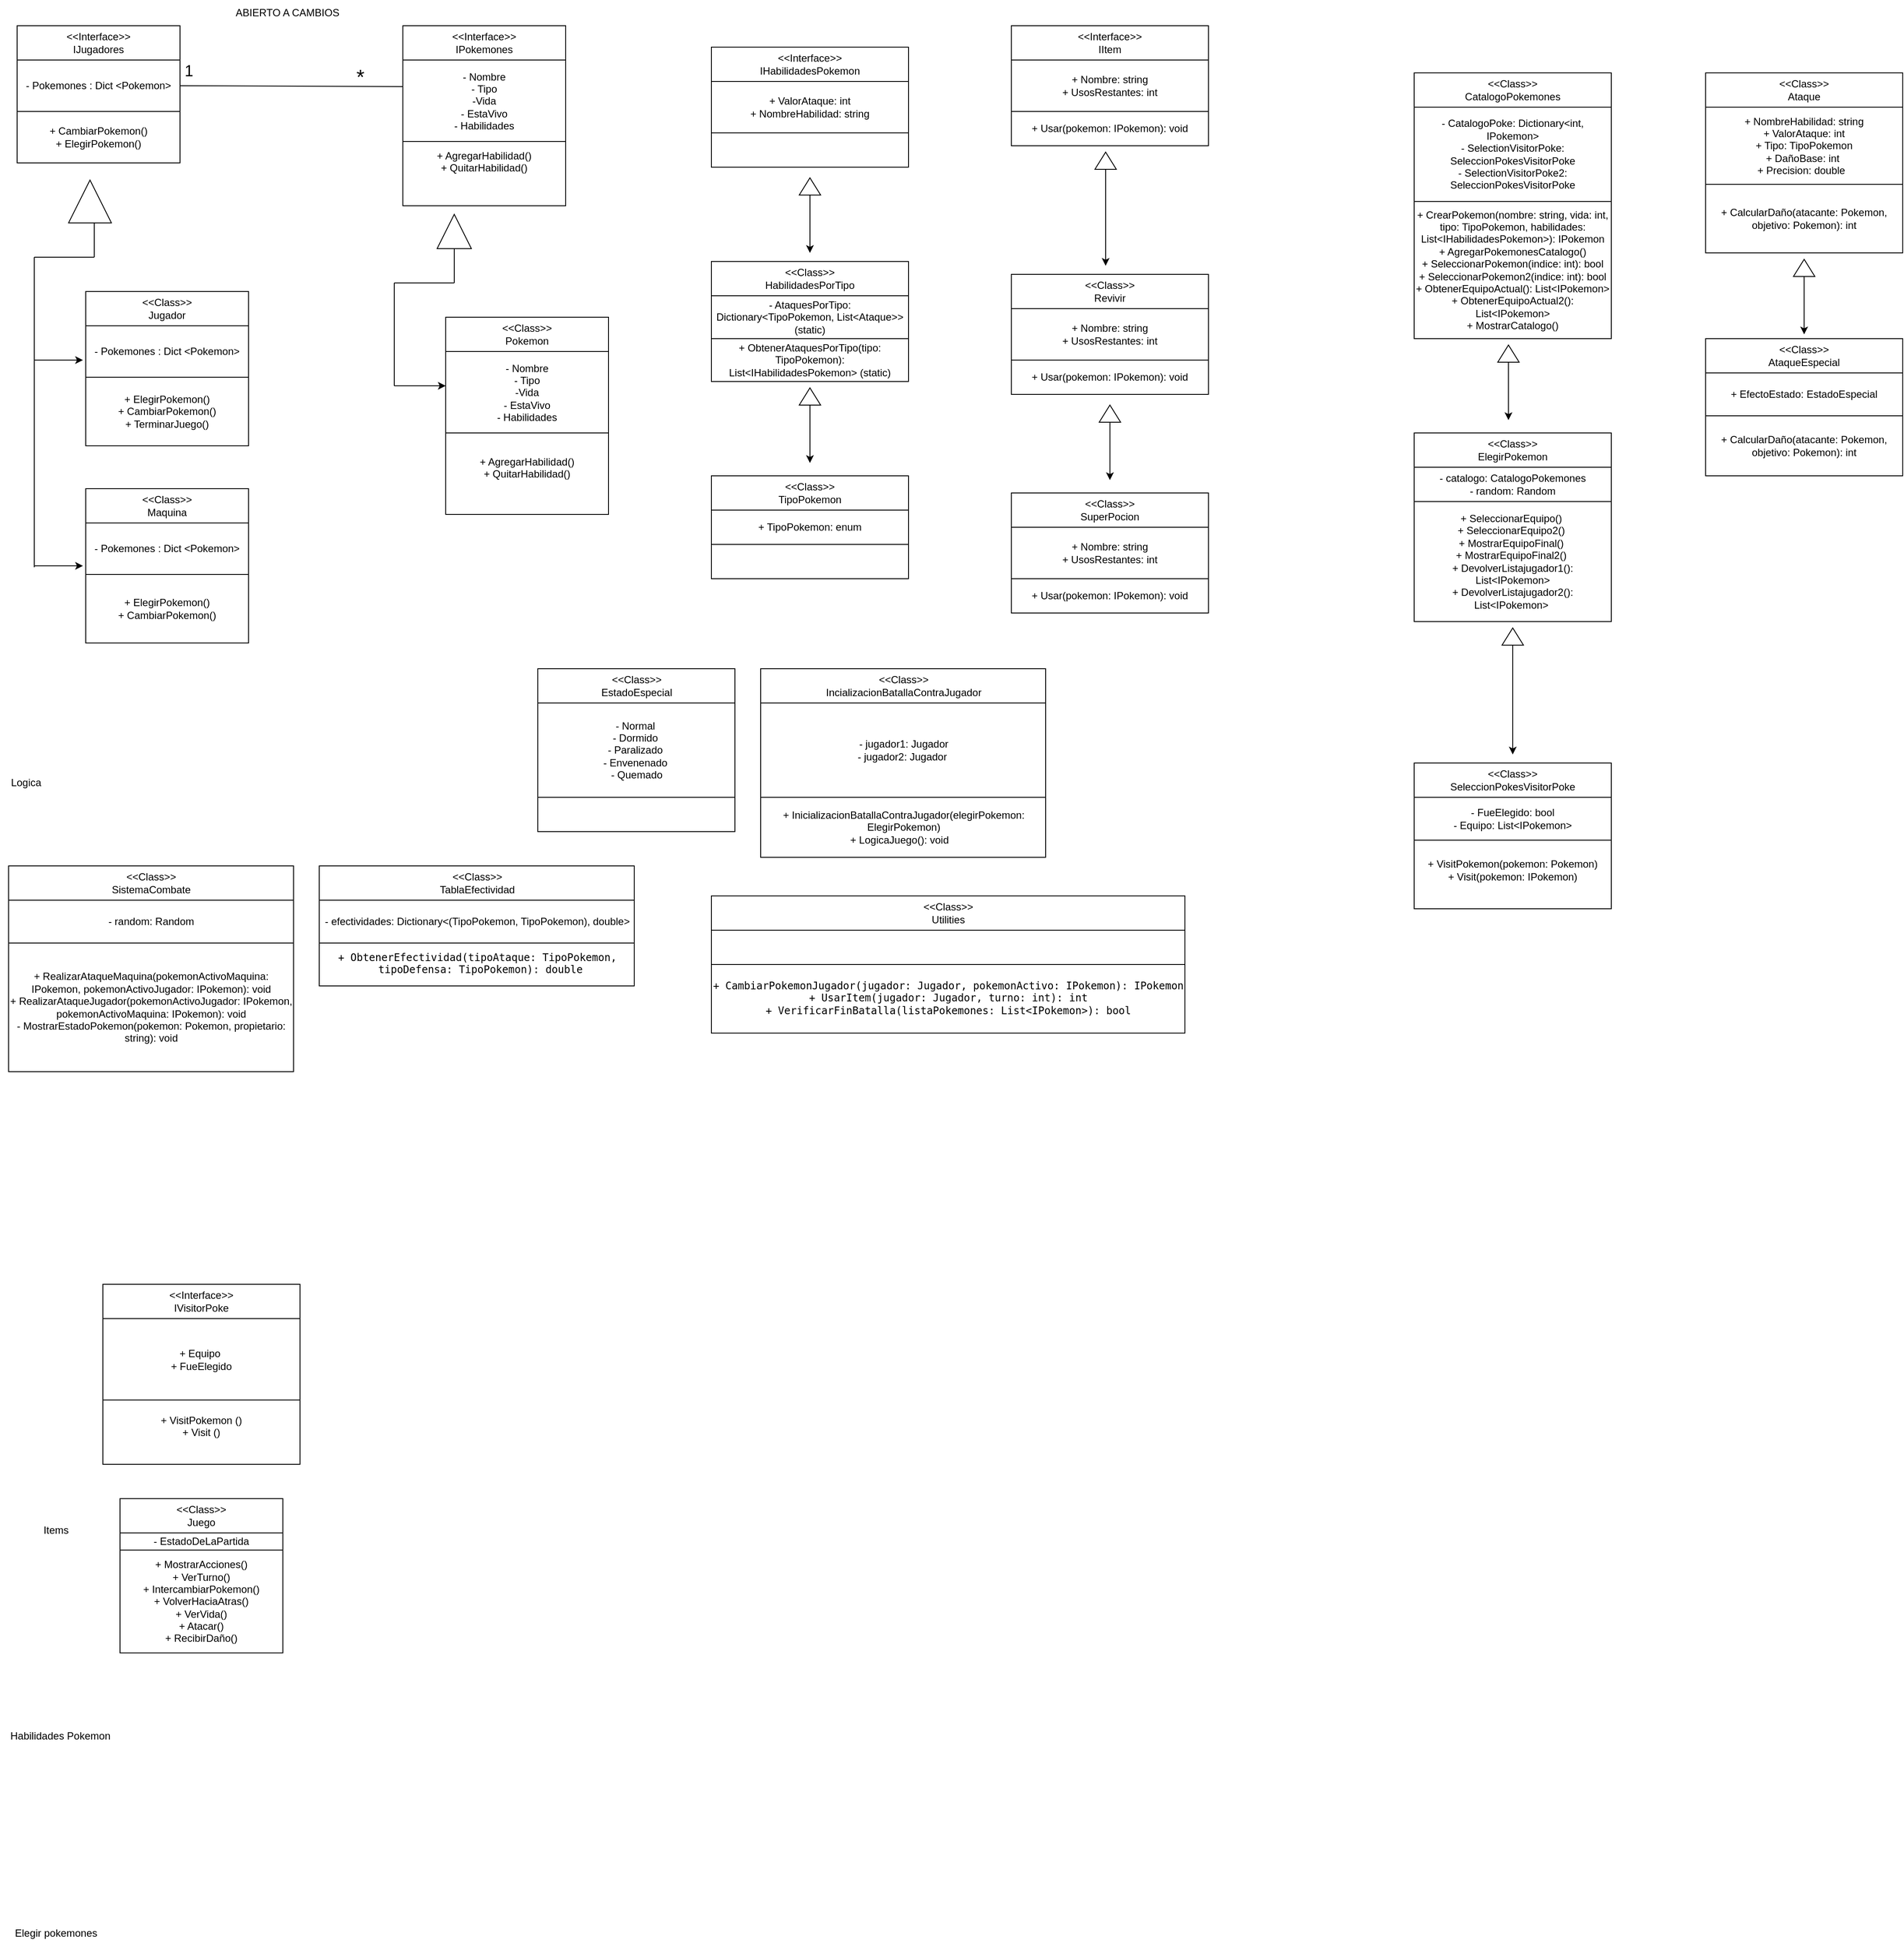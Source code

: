 <mxfile version="24.9.0">
  <diagram id="C5RBs43oDa-KdzZeNtuy" name="Page-1">
    <mxGraphModel dx="1235" dy="614" grid="1" gridSize="10" guides="1" tooltips="1" connect="1" arrows="1" fold="1" page="1" pageScale="1" pageWidth="827" pageHeight="1169" math="0" shadow="0">
      <root>
        <mxCell id="WIyWlLk6GJQsqaUBKTNV-0" />
        <mxCell id="WIyWlLk6GJQsqaUBKTNV-1" parent="WIyWlLk6GJQsqaUBKTNV-0" />
        <mxCell id="qgPimMFPKqItIlAJL-QY-0" value="&amp;lt;&amp;lt;Interface&amp;gt;&amp;gt;&lt;div&gt;IJugadores&lt;/div&gt;" style="rounded=0;whiteSpace=wrap;html=1;" parent="WIyWlLk6GJQsqaUBKTNV-1" vertex="1">
          <mxGeometry x="170" y="170" width="190" height="40" as="geometry" />
        </mxCell>
        <mxCell id="qgPimMFPKqItIlAJL-QY-1" value="&lt;div&gt;&lt;span style=&quot;background-color: initial;&quot;&gt;&lt;br&gt;&lt;/span&gt;&lt;/div&gt;&lt;div&gt;&lt;span style=&quot;background-color: initial;&quot;&gt;&lt;br&gt;&lt;/span&gt;&lt;/div&gt;&lt;div&gt;&lt;span style=&quot;background-color: initial;&quot;&gt;+ CambiarPokemon()&lt;/span&gt;&lt;br&gt;&lt;/div&gt;&lt;div&gt;&lt;div&gt;+ ElegirPokemon()&lt;/div&gt;&lt;/div&gt;&lt;div&gt;&lt;div&gt;&lt;br&gt;&lt;/div&gt;&lt;/div&gt;&lt;div&gt;&lt;br&gt;&lt;/div&gt;" style="rounded=0;whiteSpace=wrap;html=1;" parent="WIyWlLk6GJQsqaUBKTNV-1" vertex="1">
          <mxGeometry x="170" y="270" width="190" height="60" as="geometry" />
        </mxCell>
        <mxCell id="8u0FRihmV8HebtfTq35w-0" value="- Pokemones : Dict &amp;lt;Pokemon&amp;gt;" style="rounded=0;whiteSpace=wrap;html=1;" parent="WIyWlLk6GJQsqaUBKTNV-1" vertex="1">
          <mxGeometry x="170" y="210" width="190" height="60" as="geometry" />
        </mxCell>
        <mxCell id="8u0FRihmV8HebtfTq35w-2" value="&amp;lt;&amp;lt;Class&amp;gt;&amp;gt;&lt;div&gt;Jugador&lt;/div&gt;" style="rounded=0;whiteSpace=wrap;html=1;" parent="WIyWlLk6GJQsqaUBKTNV-1" vertex="1">
          <mxGeometry x="250" y="480" width="190" height="40" as="geometry" />
        </mxCell>
        <mxCell id="8u0FRihmV8HebtfTq35w-4" value="&lt;div&gt;+ ElegirPokemon()&lt;/div&gt;&lt;div&gt;+ CambiarPokemon()&lt;/div&gt;&lt;div&gt;&lt;span style=&quot;background-color: initial;&quot;&gt;+ TerminarJuego()&lt;/span&gt;&lt;br&gt;&lt;/div&gt;" style="rounded=0;whiteSpace=wrap;html=1;" parent="WIyWlLk6GJQsqaUBKTNV-1" vertex="1">
          <mxGeometry x="250" y="580" width="190" height="80" as="geometry" />
        </mxCell>
        <mxCell id="8u0FRihmV8HebtfTq35w-5" value="- Pokemones : Dict &amp;lt;Pokemon&amp;gt;" style="rounded=0;whiteSpace=wrap;html=1;" parent="WIyWlLk6GJQsqaUBKTNV-1" vertex="1">
          <mxGeometry x="250" y="520" width="190" height="60" as="geometry" />
        </mxCell>
        <mxCell id="8u0FRihmV8HebtfTq35w-6" value="&amp;lt;&amp;lt;Class&amp;gt;&amp;gt;&lt;div&gt;Maquina&lt;/div&gt;" style="rounded=0;whiteSpace=wrap;html=1;" parent="WIyWlLk6GJQsqaUBKTNV-1" vertex="1">
          <mxGeometry x="250" y="710" width="190" height="40" as="geometry" />
        </mxCell>
        <mxCell id="8u0FRihmV8HebtfTq35w-7" value="&lt;div&gt;+ ElegirPokemon()&lt;/div&gt;&lt;div&gt;+ CambiarPokemon()&lt;/div&gt;" style="rounded=0;whiteSpace=wrap;html=1;" parent="WIyWlLk6GJQsqaUBKTNV-1" vertex="1">
          <mxGeometry x="250" y="810" width="190" height="80" as="geometry" />
        </mxCell>
        <mxCell id="8u0FRihmV8HebtfTq35w-8" value="- Pokemones : Dict &amp;lt;Pokemon&amp;gt;" style="rounded=0;whiteSpace=wrap;html=1;" parent="WIyWlLk6GJQsqaUBKTNV-1" vertex="1">
          <mxGeometry x="250" y="750" width="190" height="60" as="geometry" />
        </mxCell>
        <mxCell id="8u0FRihmV8HebtfTq35w-12" value="" style="triangle;whiteSpace=wrap;html=1;rotation=-90;" parent="WIyWlLk6GJQsqaUBKTNV-1" vertex="1">
          <mxGeometry x="230" y="350" width="50" height="50" as="geometry" />
        </mxCell>
        <mxCell id="8u0FRihmV8HebtfTq35w-16" value="" style="endArrow=none;html=1;rounded=0;" parent="WIyWlLk6GJQsqaUBKTNV-1" edge="1">
          <mxGeometry width="50" height="50" relative="1" as="geometry">
            <mxPoint x="260" y="440" as="sourcePoint" />
            <mxPoint x="260" y="400" as="targetPoint" />
          </mxGeometry>
        </mxCell>
        <mxCell id="8u0FRihmV8HebtfTq35w-17" value="" style="endArrow=none;html=1;rounded=0;" parent="WIyWlLk6GJQsqaUBKTNV-1" edge="1">
          <mxGeometry width="50" height="50" relative="1" as="geometry">
            <mxPoint x="190" y="440" as="sourcePoint" />
            <mxPoint x="260" y="440" as="targetPoint" />
          </mxGeometry>
        </mxCell>
        <mxCell id="8u0FRihmV8HebtfTq35w-18" value="" style="endArrow=none;html=1;rounded=0;" parent="WIyWlLk6GJQsqaUBKTNV-1" edge="1">
          <mxGeometry width="50" height="50" relative="1" as="geometry">
            <mxPoint x="190" y="801.6" as="sourcePoint" />
            <mxPoint x="190" y="440" as="targetPoint" />
          </mxGeometry>
        </mxCell>
        <mxCell id="8u0FRihmV8HebtfTq35w-20" value="" style="endArrow=classic;html=1;rounded=0;entryX=-0.017;entryY=0.89;entryDx=0;entryDy=0;entryPerimeter=0;" parent="WIyWlLk6GJQsqaUBKTNV-1" edge="1">
          <mxGeometry width="50" height="50" relative="1" as="geometry">
            <mxPoint x="190" y="800" as="sourcePoint" />
            <mxPoint x="246.77" y="800.0" as="targetPoint" />
          </mxGeometry>
        </mxCell>
        <mxCell id="8u0FRihmV8HebtfTq35w-22" value="" style="endArrow=classic;html=1;rounded=0;entryX=-0.017;entryY=0.89;entryDx=0;entryDy=0;entryPerimeter=0;" parent="WIyWlLk6GJQsqaUBKTNV-1" edge="1">
          <mxGeometry width="50" height="50" relative="1" as="geometry">
            <mxPoint x="190" y="560" as="sourcePoint" />
            <mxPoint x="246.77" y="560.0" as="targetPoint" />
          </mxGeometry>
        </mxCell>
        <mxCell id="8u0FRihmV8HebtfTq35w-23" style="edgeStyle=orthogonalEdgeStyle;rounded=0;orthogonalLoop=1;jettySize=auto;html=1;exitX=0.5;exitY=1;exitDx=0;exitDy=0;" parent="WIyWlLk6GJQsqaUBKTNV-1" source="qgPimMFPKqItIlAJL-QY-1" target="qgPimMFPKqItIlAJL-QY-1" edge="1">
          <mxGeometry relative="1" as="geometry" />
        </mxCell>
        <mxCell id="8u0FRihmV8HebtfTq35w-24" value="&amp;lt;&amp;lt;Interface&amp;gt;&amp;gt;&lt;div&gt;IPokemones&lt;/div&gt;" style="rounded=0;whiteSpace=wrap;html=1;" parent="WIyWlLk6GJQsqaUBKTNV-1" vertex="1">
          <mxGeometry x="620" y="170" width="190" height="40" as="geometry" />
        </mxCell>
        <mxCell id="8u0FRihmV8HebtfTq35w-25" value="&lt;div&gt;+ AgregarHabilidad()&lt;/div&gt;&lt;div&gt;+ QuitarHabilidad()&lt;/div&gt;&lt;div&gt;&lt;br&gt;&lt;/div&gt;&lt;div&gt;&lt;br&gt;&lt;/div&gt;" style="rounded=0;whiteSpace=wrap;html=1;" parent="WIyWlLk6GJQsqaUBKTNV-1" vertex="1">
          <mxGeometry x="620" y="305" width="190" height="75" as="geometry" />
        </mxCell>
        <mxCell id="8u0FRihmV8HebtfTq35w-26" value="- Nombre&lt;div&gt;- Tipo&lt;/div&gt;&lt;div&gt;-Vida&lt;/div&gt;&lt;div&gt;- EstaVivo&lt;/div&gt;&lt;div&gt;- Habilidades&lt;/div&gt;" style="rounded=0;whiteSpace=wrap;html=1;" parent="WIyWlLk6GJQsqaUBKTNV-1" vertex="1">
          <mxGeometry x="620" y="210" width="190" height="95" as="geometry" />
        </mxCell>
        <mxCell id="8u0FRihmV8HebtfTq35w-27" style="edgeStyle=orthogonalEdgeStyle;rounded=0;orthogonalLoop=1;jettySize=auto;html=1;exitX=0.5;exitY=1;exitDx=0;exitDy=0;" parent="WIyWlLk6GJQsqaUBKTNV-1" source="8u0FRihmV8HebtfTq35w-25" target="8u0FRihmV8HebtfTq35w-25" edge="1">
          <mxGeometry relative="1" as="geometry" />
        </mxCell>
        <mxCell id="8u0FRihmV8HebtfTq35w-29" value="" style="endArrow=none;html=1;rounded=0;exitX=1;exitY=0.5;exitDx=0;exitDy=0;entryX=0;entryY=0.326;entryDx=0;entryDy=0;entryPerimeter=0;" parent="WIyWlLk6GJQsqaUBKTNV-1" source="8u0FRihmV8HebtfTq35w-0" target="8u0FRihmV8HebtfTq35w-26" edge="1">
          <mxGeometry width="50" height="50" relative="1" as="geometry">
            <mxPoint x="380" y="239.5" as="sourcePoint" />
            <mxPoint x="580" y="239.5" as="targetPoint" />
          </mxGeometry>
        </mxCell>
        <mxCell id="8u0FRihmV8HebtfTq35w-30" value="&lt;font style=&quot;font-size: 18px;&quot;&gt;1&lt;/font&gt;" style="text;html=1;align=center;verticalAlign=middle;resizable=0;points=[];autosize=1;strokeColor=none;fillColor=none;" parent="WIyWlLk6GJQsqaUBKTNV-1" vertex="1">
          <mxGeometry x="355" y="203" width="30" height="40" as="geometry" />
        </mxCell>
        <mxCell id="8u0FRihmV8HebtfTq35w-31" value="&lt;font style=&quot;font-size: 24px;&quot;&gt;*&lt;/font&gt;" style="text;html=1;align=center;verticalAlign=middle;resizable=0;points=[];autosize=1;strokeColor=none;fillColor=none;" parent="WIyWlLk6GJQsqaUBKTNV-1" vertex="1">
          <mxGeometry x="555" y="210" width="30" height="40" as="geometry" />
        </mxCell>
        <mxCell id="8u0FRihmV8HebtfTq35w-36" value="" style="triangle;whiteSpace=wrap;html=1;rotation=-90;" parent="WIyWlLk6GJQsqaUBKTNV-1" vertex="1">
          <mxGeometry x="660" y="390" width="40" height="40" as="geometry" />
        </mxCell>
        <mxCell id="8u0FRihmV8HebtfTq35w-38" value="" style="endArrow=none;html=1;rounded=0;entryX=0;entryY=0.5;entryDx=0;entryDy=0;" parent="WIyWlLk6GJQsqaUBKTNV-1" target="8u0FRihmV8HebtfTq35w-36" edge="1">
          <mxGeometry width="50" height="50" relative="1" as="geometry">
            <mxPoint x="680" y="470" as="sourcePoint" />
            <mxPoint x="680" y="460" as="targetPoint" />
          </mxGeometry>
        </mxCell>
        <mxCell id="8u0FRihmV8HebtfTq35w-39" value="" style="endArrow=none;html=1;rounded=0;" parent="WIyWlLk6GJQsqaUBKTNV-1" edge="1">
          <mxGeometry width="50" height="50" relative="1" as="geometry">
            <mxPoint x="610" y="470" as="sourcePoint" />
            <mxPoint x="680" y="470" as="targetPoint" />
          </mxGeometry>
        </mxCell>
        <mxCell id="8u0FRihmV8HebtfTq35w-40" value="" style="endArrow=none;html=1;rounded=0;" parent="WIyWlLk6GJQsqaUBKTNV-1" edge="1">
          <mxGeometry width="50" height="50" relative="1" as="geometry">
            <mxPoint x="610" y="590" as="sourcePoint" />
            <mxPoint x="610" y="470" as="targetPoint" />
          </mxGeometry>
        </mxCell>
        <mxCell id="8u0FRihmV8HebtfTq35w-41" value="" style="endArrow=classic;html=1;rounded=0;" parent="WIyWlLk6GJQsqaUBKTNV-1" edge="1">
          <mxGeometry width="50" height="50" relative="1" as="geometry">
            <mxPoint x="610" y="590" as="sourcePoint" />
            <mxPoint x="670" y="590" as="targetPoint" />
          </mxGeometry>
        </mxCell>
        <mxCell id="8u0FRihmV8HebtfTq35w-46" value="&amp;lt;&amp;lt;Class&amp;gt;&amp;gt;&lt;div&gt;Pokemon&lt;/div&gt;" style="rounded=0;whiteSpace=wrap;html=1;" parent="WIyWlLk6GJQsqaUBKTNV-1" vertex="1">
          <mxGeometry x="670" y="510" width="190" height="40" as="geometry" />
        </mxCell>
        <mxCell id="8u0FRihmV8HebtfTq35w-47" value="&lt;div&gt;+ AgregarHabilidad()&lt;/div&gt;&lt;div&gt;+ QuitarHabilidad()&lt;/div&gt;&lt;div&gt;&lt;br&gt;&lt;/div&gt;" style="rounded=0;whiteSpace=wrap;html=1;" parent="WIyWlLk6GJQsqaUBKTNV-1" vertex="1">
          <mxGeometry x="670" y="645" width="190" height="95" as="geometry" />
        </mxCell>
        <mxCell id="8u0FRihmV8HebtfTq35w-48" value="- Nombre&lt;div&gt;- Tipo&lt;/div&gt;&lt;div&gt;-Vida&lt;/div&gt;&lt;div&gt;- EstaVivo&lt;/div&gt;&lt;div&gt;- Habilidades&lt;/div&gt;" style="rounded=0;whiteSpace=wrap;html=1;" parent="WIyWlLk6GJQsqaUBKTNV-1" vertex="1">
          <mxGeometry x="670" y="550" width="190" height="95" as="geometry" />
        </mxCell>
        <mxCell id="8u0FRihmV8HebtfTq35w-49" style="edgeStyle=orthogonalEdgeStyle;rounded=0;orthogonalLoop=1;jettySize=auto;html=1;exitX=0.5;exitY=1;exitDx=0;exitDy=0;" parent="WIyWlLk6GJQsqaUBKTNV-1" source="8u0FRihmV8HebtfTq35w-47" target="8u0FRihmV8HebtfTq35w-47" edge="1">
          <mxGeometry relative="1" as="geometry" />
        </mxCell>
        <mxCell id="8u0FRihmV8HebtfTq35w-50" value="ABIERTO A CAMBIOS" style="text;html=1;align=center;verticalAlign=middle;resizable=0;points=[];autosize=1;strokeColor=none;fillColor=none;" parent="WIyWlLk6GJQsqaUBKTNV-1" vertex="1">
          <mxGeometry x="415" y="140" width="140" height="30" as="geometry" />
        </mxCell>
        <mxCell id="hvNFhCITXwyr3aNkBDQP-0" value="&amp;lt;&amp;lt;Interface&amp;gt;&amp;gt;&lt;div&gt;IVisitorPoke&lt;/div&gt;" style="rounded=0;whiteSpace=wrap;html=1;" parent="WIyWlLk6GJQsqaUBKTNV-1" vertex="1">
          <mxGeometry x="270" y="1638" width="230" height="40" as="geometry" />
        </mxCell>
        <mxCell id="hvNFhCITXwyr3aNkBDQP-1" value="&lt;div&gt;&lt;span style=&quot;background-color: initial;&quot;&gt;+ VisitPokemon ()&lt;/span&gt;&lt;/div&gt;&lt;div&gt;+ Visit ()&lt;/div&gt;&lt;div&gt;&lt;br&gt;&lt;/div&gt;" style="rounded=0;whiteSpace=wrap;html=1;" parent="WIyWlLk6GJQsqaUBKTNV-1" vertex="1">
          <mxGeometry x="270" y="1773" width="230" height="75" as="geometry" />
        </mxCell>
        <mxCell id="hvNFhCITXwyr3aNkBDQP-2" value="&lt;span class=&quot;hljs-addition&quot;&gt;+ Equipo&lt;/span&gt;&amp;nbsp;&lt;div&gt;&lt;span class=&quot;hljs-addition&quot;&gt;+ FueElegido&lt;/span&gt;&lt;/div&gt;" style="rounded=0;whiteSpace=wrap;html=1;" parent="WIyWlLk6GJQsqaUBKTNV-1" vertex="1">
          <mxGeometry x="270" y="1678" width="230" height="95" as="geometry" />
        </mxCell>
        <mxCell id="hvNFhCITXwyr3aNkBDQP-3" style="edgeStyle=orthogonalEdgeStyle;rounded=0;orthogonalLoop=1;jettySize=auto;html=1;exitX=0.5;exitY=1;exitDx=0;exitDy=0;" parent="WIyWlLk6GJQsqaUBKTNV-1" source="hvNFhCITXwyr3aNkBDQP-1" target="hvNFhCITXwyr3aNkBDQP-1" edge="1">
          <mxGeometry relative="1" as="geometry" />
        </mxCell>
        <mxCell id="hvNFhCITXwyr3aNkBDQP-11" value="&amp;lt;&amp;lt;Class&amp;gt;&amp;gt;&lt;div&gt;Juego&lt;/div&gt;" style="rounded=0;whiteSpace=wrap;html=1;" parent="WIyWlLk6GJQsqaUBKTNV-1" vertex="1">
          <mxGeometry x="290" y="1888" width="190" height="40" as="geometry" />
        </mxCell>
        <mxCell id="hvNFhCITXwyr3aNkBDQP-12" value="&lt;div&gt;&lt;br&gt;&lt;/div&gt;&lt;div&gt;&lt;span style=&quot;background-color: initial;&quot;&gt;&lt;br&gt;&lt;/span&gt;&lt;/div&gt;&lt;div&gt;&lt;span style=&quot;background-color: initial;&quot;&gt;+ MostrarAcciones()&lt;/span&gt;&lt;br&gt;&lt;/div&gt;&lt;div&gt;+ VerTurno()&lt;/div&gt;&lt;div&gt;+ IntercambiarPokemon()&lt;/div&gt;&lt;div&gt;+ VolverHaciaAtras()&lt;/div&gt;&lt;div&gt;&lt;div&gt;+ VerVida()&lt;/div&gt;&lt;div&gt;+ Atacar()&lt;/div&gt;&lt;div&gt;+ RecibirDaño()&lt;/div&gt;&lt;/div&gt;&lt;div&gt;&lt;br&gt;&lt;/div&gt;&lt;div&gt;&lt;br&gt;&lt;/div&gt;" style="rounded=0;whiteSpace=wrap;html=1;" parent="WIyWlLk6GJQsqaUBKTNV-1" vertex="1">
          <mxGeometry x="290" y="1948" width="190" height="120" as="geometry" />
        </mxCell>
        <mxCell id="hvNFhCITXwyr3aNkBDQP-13" value="- EstadoDeLaPartida" style="rounded=0;whiteSpace=wrap;html=1;" parent="WIyWlLk6GJQsqaUBKTNV-1" vertex="1">
          <mxGeometry x="290" y="1928" width="190" height="20" as="geometry" />
        </mxCell>
        <mxCell id="hvNFhCITXwyr3aNkBDQP-14" value="Logica&lt;div&gt;&lt;br&gt;&lt;/div&gt;" style="text;html=1;align=center;verticalAlign=middle;resizable=0;points=[];autosize=1;strokeColor=none;fillColor=none;" parent="WIyWlLk6GJQsqaUBKTNV-1" vertex="1">
          <mxGeometry x="150" y="1040" width="60" height="40" as="geometry" />
        </mxCell>
        <mxCell id="hvNFhCITXwyr3aNkBDQP-15" value="&amp;lt;&amp;lt;Class&amp;gt;&amp;gt;&lt;div&gt;Ataque&lt;/div&gt;" style="rounded=0;whiteSpace=wrap;html=1;" parent="WIyWlLk6GJQsqaUBKTNV-1" vertex="1">
          <mxGeometry x="2140" y="225" width="230" height="40" as="geometry" />
        </mxCell>
        <mxCell id="hvNFhCITXwyr3aNkBDQP-16" value="+ CalcularDaño(atacante: Pokemon, objetivo: Pokemon): int" style="rounded=0;whiteSpace=wrap;html=1;" parent="WIyWlLk6GJQsqaUBKTNV-1" vertex="1">
          <mxGeometry x="2140" y="355" width="230" height="80" as="geometry" />
        </mxCell>
        <mxCell id="hvNFhCITXwyr3aNkBDQP-17" value="&lt;div&gt;+ NombreHabilidad: string&lt;/div&gt;&lt;div&gt;+ ValorAtaque: int&lt;/div&gt;&lt;div&gt;+ Tipo: TipoPokemon&lt;/div&gt;&lt;div&gt;+ DañoBase: int&amp;nbsp;&lt;/div&gt;&lt;div&gt;+ Precision: double&lt;span style=&quot;background-color: initial;&quot;&gt;&amp;nbsp;&amp;nbsp;&lt;/span&gt;&lt;/div&gt;" style="rounded=0;whiteSpace=wrap;html=1;" parent="WIyWlLk6GJQsqaUBKTNV-1" vertex="1">
          <mxGeometry x="2140" y="265" width="230" height="90" as="geometry" />
        </mxCell>
        <mxCell id="hvNFhCITXwyr3aNkBDQP-19" value="&amp;lt;&amp;lt;Class&amp;gt;&amp;gt;&lt;div&gt;AtaqueEspecial&lt;/div&gt;" style="rounded=0;whiteSpace=wrap;html=1;" parent="WIyWlLk6GJQsqaUBKTNV-1" vertex="1">
          <mxGeometry x="2140" y="535" width="230" height="40" as="geometry" />
        </mxCell>
        <mxCell id="hvNFhCITXwyr3aNkBDQP-20" value="+ CalcularDaño(atacante: Pokemon, objetivo: Pokemon): int" style="rounded=0;whiteSpace=wrap;html=1;" parent="WIyWlLk6GJQsqaUBKTNV-1" vertex="1">
          <mxGeometry x="2140" y="625" width="230" height="70" as="geometry" />
        </mxCell>
        <mxCell id="hvNFhCITXwyr3aNkBDQP-21" value="+ EfectoEstado: EstadoEspecial" style="rounded=0;whiteSpace=wrap;html=1;" parent="WIyWlLk6GJQsqaUBKTNV-1" vertex="1">
          <mxGeometry x="2140" y="575" width="230" height="50" as="geometry" />
        </mxCell>
        <mxCell id="hvNFhCITXwyr3aNkBDQP-22" value="&amp;lt;&amp;lt;Class&amp;gt;&amp;gt;&lt;div&gt;EstadoEspecial&lt;/div&gt;" style="rounded=0;whiteSpace=wrap;html=1;" parent="WIyWlLk6GJQsqaUBKTNV-1" vertex="1">
          <mxGeometry x="777.5" y="920" width="230" height="40" as="geometry" />
        </mxCell>
        <mxCell id="hvNFhCITXwyr3aNkBDQP-23" value="" style="rounded=0;whiteSpace=wrap;html=1;" parent="WIyWlLk6GJQsqaUBKTNV-1" vertex="1">
          <mxGeometry x="777.5" y="1070" width="230" height="40" as="geometry" />
        </mxCell>
        <mxCell id="hvNFhCITXwyr3aNkBDQP-24" value="&lt;span class=&quot;hljs-deletion&quot;&gt;- Normal&lt;/span&gt;&amp;nbsp;&lt;div&gt;&lt;span class=&quot;hljs-deletion&quot;&gt;- Dormido&lt;/span&gt;&amp;nbsp;&lt;/div&gt;&lt;div&gt;&lt;span class=&quot;hljs-deletion&quot;&gt;- Paralizado&lt;/span&gt;&amp;nbsp;&lt;/div&gt;&lt;div&gt;&lt;span class=&quot;hljs-deletion&quot;&gt;- Envenenado&lt;/span&gt;&amp;nbsp;&lt;/div&gt;&lt;div&gt;&lt;span class=&quot;hljs-deletion&quot;&gt;- Quemado&lt;/span&gt;&lt;/div&gt;" style="rounded=0;whiteSpace=wrap;html=1;" parent="WIyWlLk6GJQsqaUBKTNV-1" vertex="1">
          <mxGeometry x="777.5" y="960" width="230" height="110" as="geometry" />
        </mxCell>
        <mxCell id="hvNFhCITXwyr3aNkBDQP-25" value="&amp;lt;&amp;lt;Class&amp;gt;&amp;gt;&lt;div&gt;IncializacionBatallaContraJugador&lt;/div&gt;" style="rounded=0;whiteSpace=wrap;html=1;" parent="WIyWlLk6GJQsqaUBKTNV-1" vertex="1">
          <mxGeometry x="1037.5" y="920" width="332.5" height="40" as="geometry" />
        </mxCell>
        <mxCell id="hvNFhCITXwyr3aNkBDQP-26" value="+ InicializacionBatallaContraJugador(elegirPokemon: ElegirPokemon)&lt;div&gt;+ LogicaJuego(): void&amp;nbsp; &amp;nbsp;&lt;/div&gt;" style="rounded=0;whiteSpace=wrap;html=1;" parent="WIyWlLk6GJQsqaUBKTNV-1" vertex="1">
          <mxGeometry x="1037.5" y="1070" width="332.5" height="70" as="geometry" />
        </mxCell>
        <mxCell id="hvNFhCITXwyr3aNkBDQP-27" value=" - jugador1: Jugador  &lt;div&gt;&amp;nbsp;- jugador2: Jugador&amp;nbsp;&amp;nbsp;&lt;/div&gt;" style="rounded=0;whiteSpace=wrap;html=1;" parent="WIyWlLk6GJQsqaUBKTNV-1" vertex="1">
          <mxGeometry x="1037.5" y="960" width="332.5" height="110" as="geometry" />
        </mxCell>
        <mxCell id="hvNFhCITXwyr3aNkBDQP-31" value="&amp;lt;&amp;lt;Class&amp;gt;&amp;gt;&lt;div&gt;SistemaCombate&lt;/div&gt;" style="rounded=0;whiteSpace=wrap;html=1;" parent="WIyWlLk6GJQsqaUBKTNV-1" vertex="1">
          <mxGeometry x="160" y="1150" width="332.5" height="40" as="geometry" />
        </mxCell>
        <mxCell id="hvNFhCITXwyr3aNkBDQP-32" value="+ RealizarAtaqueMaquina(pokemonActivoMaquina: IPokemon, pokemonActivoJugador: IPokemon): void&lt;div&gt;+ RealizarAtaqueJugador(pokemonActivoJugador: IPokemon, pokemonActivoMaquina: IPokemon): void&lt;/div&gt;&lt;div&gt;- MostrarEstadoPokemon(pokemon: Pokemon, propietario: string): void&lt;/div&gt;" style="rounded=0;whiteSpace=wrap;html=1;" parent="WIyWlLk6GJQsqaUBKTNV-1" vertex="1">
          <mxGeometry x="160" y="1240" width="332.5" height="150" as="geometry" />
        </mxCell>
        <mxCell id="hvNFhCITXwyr3aNkBDQP-33" value="- random: Random " style="rounded=0;whiteSpace=wrap;html=1;" parent="WIyWlLk6GJQsqaUBKTNV-1" vertex="1">
          <mxGeometry x="160" y="1190" width="332.5" height="50" as="geometry" />
        </mxCell>
        <mxCell id="hvNFhCITXwyr3aNkBDQP-34" value="&amp;lt;&amp;lt;Class&amp;gt;&amp;gt;&lt;div&gt;TablaEfectividad&lt;/div&gt;" style="rounded=0;whiteSpace=wrap;html=1;" parent="WIyWlLk6GJQsqaUBKTNV-1" vertex="1">
          <mxGeometry x="522.5" y="1150" width="367.5" height="40" as="geometry" />
        </mxCell>
        <mxCell id="hvNFhCITXwyr3aNkBDQP-35" value="&lt;pre class=&quot;!overflow-visible&quot;&gt;&lt;div class=&quot;contain-inline-size rounded-md border-[0.5px] border-token-border-medium relative bg-token-sidebar-surface-primary dark:bg-gray-950&quot;&gt;&lt;div dir=&quot;ltr&quot; class=&quot;overflow-y-auto p-4&quot;&gt;&lt;code class=&quot;!whitespace-pre hljs language-diff&quot;&gt;&lt;span class=&quot;hljs-addition&quot;&gt;+ ObtenerEfectividad(tipoAtaque: TipoPokemon,&lt;/span&gt;&lt;/code&gt;&lt;/div&gt;&lt;div dir=&quot;ltr&quot; class=&quot;overflow-y-auto p-4&quot;&gt;&lt;code class=&quot;!whitespace-pre hljs language-diff&quot;&gt;&lt;span class=&quot;hljs-addition&quot;&gt; tipoDefensa: TipoPokemon): double&lt;/span&gt;&lt;br&gt;&lt;/code&gt;&lt;/div&gt;&lt;/div&gt;&lt;/pre&gt;&lt;h3&gt;&lt;/h3&gt;" style="rounded=0;whiteSpace=wrap;html=1;" parent="WIyWlLk6GJQsqaUBKTNV-1" vertex="1">
          <mxGeometry x="522.5" y="1240" width="367.5" height="50" as="geometry" />
        </mxCell>
        <mxCell id="hvNFhCITXwyr3aNkBDQP-36" value="&lt;span class=&quot;hljs-deletion&quot;&gt;- efectividades: Dictionary&amp;lt;(TipoPokemon, TipoPokemon), double&amp;gt;&lt;/span&gt;" style="rounded=0;whiteSpace=wrap;html=1;" parent="WIyWlLk6GJQsqaUBKTNV-1" vertex="1">
          <mxGeometry x="522.5" y="1190" width="367.5" height="50" as="geometry" />
        </mxCell>
        <mxCell id="hvNFhCITXwyr3aNkBDQP-40" value="&amp;lt;&amp;lt;Class&amp;gt;&amp;gt;&lt;div&gt;Utilities&lt;/div&gt;" style="rounded=0;whiteSpace=wrap;html=1;" parent="WIyWlLk6GJQsqaUBKTNV-1" vertex="1">
          <mxGeometry x="980" y="1185" width="552.5" height="40" as="geometry" />
        </mxCell>
        <mxCell id="hvNFhCITXwyr3aNkBDQP-41" value="&lt;pre class=&quot;!overflow-visible&quot;&gt;&lt;div class=&quot;contain-inline-size rounded-md border-[0.5px] border-token-border-medium relative bg-token-sidebar-surface-primary dark:bg-gray-950&quot;&gt;&lt;div dir=&quot;ltr&quot; class=&quot;overflow-y-auto p-4&quot;&gt;+ CambiarPokemonJugador(jugador: Jugador, pokemonActivo: IPokemon): IPokemon&lt;/div&gt;&lt;div dir=&quot;ltr&quot; class=&quot;overflow-y-auto p-4&quot;&gt;+ UsarItem(jugador: Jugador, turno: int): int&lt;/div&gt;&lt;div dir=&quot;ltr&quot; class=&quot;overflow-y-auto p-4&quot;&gt;+ VerificarFinBatalla(listaPokemones: List&amp;lt;IPokemon&amp;gt;): bool&lt;/div&gt;&lt;/div&gt;&lt;/pre&gt;&lt;h3&gt;&lt;/h3&gt;" style="rounded=0;whiteSpace=wrap;html=1;" parent="WIyWlLk6GJQsqaUBKTNV-1" vertex="1">
          <mxGeometry x="980" y="1265" width="552.5" height="80" as="geometry" />
        </mxCell>
        <mxCell id="hvNFhCITXwyr3aNkBDQP-42" value="" style="rounded=0;whiteSpace=wrap;html=1;" parent="WIyWlLk6GJQsqaUBKTNV-1" vertex="1">
          <mxGeometry x="980" y="1225" width="552.5" height="40" as="geometry" />
        </mxCell>
        <mxCell id="hvNFhCITXwyr3aNkBDQP-43" value="&lt;div&gt;Items&lt;/div&gt;" style="text;html=1;align=center;verticalAlign=middle;resizable=0;points=[];autosize=1;strokeColor=none;fillColor=none;" parent="WIyWlLk6GJQsqaUBKTNV-1" vertex="1">
          <mxGeometry x="190" y="1910" width="50" height="30" as="geometry" />
        </mxCell>
        <mxCell id="hvNFhCITXwyr3aNkBDQP-44" value="&amp;lt;&amp;lt;Interface&amp;gt;&amp;gt;&lt;div&gt;IItem&lt;/div&gt;" style="rounded=0;whiteSpace=wrap;html=1;" parent="WIyWlLk6GJQsqaUBKTNV-1" vertex="1">
          <mxGeometry x="1330" y="170" width="230" height="40" as="geometry" />
        </mxCell>
        <mxCell id="hvNFhCITXwyr3aNkBDQP-45" value="+ Usar(pokemon: IPokemon): void" style="rounded=0;whiteSpace=wrap;html=1;" parent="WIyWlLk6GJQsqaUBKTNV-1" vertex="1">
          <mxGeometry x="1330" y="270" width="230" height="40" as="geometry" />
        </mxCell>
        <mxCell id="hvNFhCITXwyr3aNkBDQP-46" value="&lt;div&gt;&lt;span class=&quot;hljs-addition&quot;&gt;+ Nombre: string&lt;/span&gt;&lt;/div&gt;&lt;div&gt;&lt;span class=&quot;hljs-addition&quot;&gt;+ UsosRestantes: int&lt;/span&gt;&lt;/div&gt;" style="rounded=0;whiteSpace=wrap;html=1;" parent="WIyWlLk6GJQsqaUBKTNV-1" vertex="1">
          <mxGeometry x="1330" y="210" width="230" height="60" as="geometry" />
        </mxCell>
        <mxCell id="hvNFhCITXwyr3aNkBDQP-47" value="&amp;lt;&amp;lt;Class&amp;gt;&amp;gt;&lt;div&gt;Revivir&lt;/div&gt;" style="rounded=0;whiteSpace=wrap;html=1;" parent="WIyWlLk6GJQsqaUBKTNV-1" vertex="1">
          <mxGeometry x="1330" y="460" width="230" height="40" as="geometry" />
        </mxCell>
        <mxCell id="hvNFhCITXwyr3aNkBDQP-48" value="+ Usar(pokemon: IPokemon): void" style="rounded=0;whiteSpace=wrap;html=1;" parent="WIyWlLk6GJQsqaUBKTNV-1" vertex="1">
          <mxGeometry x="1330" y="560" width="230" height="40" as="geometry" />
        </mxCell>
        <mxCell id="hvNFhCITXwyr3aNkBDQP-49" value="&lt;div&gt;&lt;span class=&quot;hljs-addition&quot;&gt;+ Nombre: string&lt;/span&gt;&lt;/div&gt;&lt;div&gt;&lt;span class=&quot;hljs-addition&quot;&gt;+ UsosRestantes: int&lt;/span&gt;&lt;/div&gt;" style="rounded=0;whiteSpace=wrap;html=1;" parent="WIyWlLk6GJQsqaUBKTNV-1" vertex="1">
          <mxGeometry x="1330" y="500" width="230" height="60" as="geometry" />
        </mxCell>
        <mxCell id="hvNFhCITXwyr3aNkBDQP-50" value="&amp;lt;&amp;lt;Class&amp;gt;&amp;gt;&lt;div&gt;SuperPocion&lt;br/&gt;&lt;/div&gt;" style="rounded=0;whiteSpace=wrap;html=1;" parent="WIyWlLk6GJQsqaUBKTNV-1" vertex="1">
          <mxGeometry x="1330" y="715" width="230" height="40" as="geometry" />
        </mxCell>
        <mxCell id="hvNFhCITXwyr3aNkBDQP-51" value="+ Usar(pokemon: IPokemon): void" style="rounded=0;whiteSpace=wrap;html=1;" parent="WIyWlLk6GJQsqaUBKTNV-1" vertex="1">
          <mxGeometry x="1330" y="815" width="230" height="40" as="geometry" />
        </mxCell>
        <mxCell id="hvNFhCITXwyr3aNkBDQP-52" value="&lt;div&gt;&lt;span class=&quot;hljs-addition&quot;&gt;+ Nombre: string&lt;/span&gt;&lt;/div&gt;&lt;div&gt;&lt;span class=&quot;hljs-addition&quot;&gt;+ UsosRestantes: int&lt;/span&gt;&lt;/div&gt;" style="rounded=0;whiteSpace=wrap;html=1;" parent="WIyWlLk6GJQsqaUBKTNV-1" vertex="1">
          <mxGeometry x="1330" y="755" width="230" height="60" as="geometry" />
        </mxCell>
        <mxCell id="hvNFhCITXwyr3aNkBDQP-53" value="&lt;div&gt;Habilidades Pokemon&lt;/div&gt;" style="text;html=1;align=center;verticalAlign=middle;resizable=0;points=[];autosize=1;strokeColor=none;fillColor=none;" parent="WIyWlLk6GJQsqaUBKTNV-1" vertex="1">
          <mxGeometry x="150" y="2150" width="140" height="30" as="geometry" />
        </mxCell>
        <mxCell id="hvNFhCITXwyr3aNkBDQP-54" value="&amp;lt;&amp;lt;Interface&amp;gt;&amp;gt;&lt;div&gt;IHabilidadesPokemon&lt;/div&gt;" style="rounded=0;whiteSpace=wrap;html=1;" parent="WIyWlLk6GJQsqaUBKTNV-1" vertex="1">
          <mxGeometry x="980" y="195" width="230" height="40" as="geometry" />
        </mxCell>
        <mxCell id="hvNFhCITXwyr3aNkBDQP-55" value="" style="rounded=0;whiteSpace=wrap;html=1;" parent="WIyWlLk6GJQsqaUBKTNV-1" vertex="1">
          <mxGeometry x="980" y="295" width="230" height="40" as="geometry" />
        </mxCell>
        <mxCell id="hvNFhCITXwyr3aNkBDQP-56" value="&lt;div&gt;&lt;span class=&quot;hljs-addition&quot;&gt;+ ValorAtaque: int&lt;/span&gt;&lt;/div&gt;&lt;div&gt;&lt;span class=&quot;hljs-addition&quot;&gt;+ NombreHabilidad: string &lt;/span&gt;&lt;/div&gt;" style="rounded=0;whiteSpace=wrap;html=1;" parent="WIyWlLk6GJQsqaUBKTNV-1" vertex="1">
          <mxGeometry x="980" y="235" width="230" height="60" as="geometry" />
        </mxCell>
        <mxCell id="hvNFhCITXwyr3aNkBDQP-57" value="&amp;lt;&amp;lt;Class&amp;gt;&amp;gt;&lt;div&gt;HabilidadesPorTipo&lt;/div&gt;" style="rounded=0;whiteSpace=wrap;html=1;" parent="WIyWlLk6GJQsqaUBKTNV-1" vertex="1">
          <mxGeometry x="980" y="445" width="230" height="40" as="geometry" />
        </mxCell>
        <mxCell id="hvNFhCITXwyr3aNkBDQP-58" value="+ ObtenerAtaquesPorTipo(tipo: TipoPokemon): List&amp;lt;IHabilidadesPokemon&amp;gt; (static)" style="rounded=0;whiteSpace=wrap;html=1;" parent="WIyWlLk6GJQsqaUBKTNV-1" vertex="1">
          <mxGeometry x="980" y="535" width="230" height="50" as="geometry" />
        </mxCell>
        <mxCell id="hvNFhCITXwyr3aNkBDQP-59" value="- AtaquesPorTipo: Dictionary&amp;lt;TipoPokemon, List&amp;lt;Ataque&amp;gt;&amp;gt; (static)" style="rounded=0;whiteSpace=wrap;html=1;" parent="WIyWlLk6GJQsqaUBKTNV-1" vertex="1">
          <mxGeometry x="980" y="485" width="230" height="50" as="geometry" />
        </mxCell>
        <mxCell id="hvNFhCITXwyr3aNkBDQP-63" value="&lt;div&gt;Elegir pokemones&lt;/div&gt;" style="text;html=1;align=center;verticalAlign=middle;resizable=0;points=[];autosize=1;strokeColor=none;fillColor=none;" parent="WIyWlLk6GJQsqaUBKTNV-1" vertex="1">
          <mxGeometry x="155" y="2380" width="120" height="30" as="geometry" />
        </mxCell>
        <mxCell id="hvNFhCITXwyr3aNkBDQP-73" value="&amp;lt;&amp;lt;Class&amp;gt;&amp;gt;&lt;div&gt;CatalogoPokemones&lt;/div&gt;" style="rounded=0;whiteSpace=wrap;html=1;" parent="WIyWlLk6GJQsqaUBKTNV-1" vertex="1">
          <mxGeometry x="1800" y="225" width="230" height="40" as="geometry" />
        </mxCell>
        <mxCell id="hvNFhCITXwyr3aNkBDQP-74" value="+ CrearPokemon(nombre: string, vida: int, tipo: TipoPokemon, habilidades: List&amp;lt;IHabilidadesPokemon&amp;gt;): IPokemon&lt;div&gt;+ AgregarPokemonesCatalogo()&lt;/div&gt;&lt;div&gt;+ SeleccionarPokemon(indice: int): bool&lt;/div&gt;&lt;div&gt;+ SeleccionarPokemon2(indice: int): bool&lt;/div&gt;&lt;div&gt;+ ObtenerEquipoActual(): List&amp;lt;IPokemon&amp;gt;&lt;/div&gt;&lt;div&gt;+ ObtenerEquipoActual2(): List&amp;lt;IPokemon&amp;gt;&lt;/div&gt;&lt;div&gt;+ MostrarCatalogo()&lt;/div&gt;" style="rounded=0;whiteSpace=wrap;html=1;" parent="WIyWlLk6GJQsqaUBKTNV-1" vertex="1">
          <mxGeometry x="1800" y="375" width="230" height="160" as="geometry" />
        </mxCell>
        <mxCell id="hvNFhCITXwyr3aNkBDQP-75" value="&lt;div&gt;- CatalogoPoke: Dictionary&amp;lt;int, IPokemon&amp;gt;&lt;/div&gt;&lt;div&gt;- SelectionVisitorPoke: SeleccionPokesVisitorPoke&lt;/div&gt;&lt;div&gt;- SelectionVisitorPoke2: SeleccionPokesVisitorPoke&lt;/div&gt;" style="rounded=0;whiteSpace=wrap;html=1;" parent="WIyWlLk6GJQsqaUBKTNV-1" vertex="1">
          <mxGeometry x="1800" y="265" width="230" height="110" as="geometry" />
        </mxCell>
        <mxCell id="hvNFhCITXwyr3aNkBDQP-76" value="&amp;lt;&amp;lt;Class&amp;gt;&amp;gt;&lt;div&gt;ElegirPokemon&lt;/div&gt;" style="rounded=0;whiteSpace=wrap;html=1;" parent="WIyWlLk6GJQsqaUBKTNV-1" vertex="1">
          <mxGeometry x="1800" y="645" width="230" height="40" as="geometry" />
        </mxCell>
        <mxCell id="hvNFhCITXwyr3aNkBDQP-77" value="+ &lt;span class=&quot;hljs-built_in&quot;&gt;SeleccionarEquipo&lt;/span&gt;()&amp;nbsp;&lt;div&gt;+&amp;nbsp;&lt;span class=&quot;hljs-built_in&quot;&gt;SeleccionarEquipo2&lt;/span&gt;()&amp;nbsp;&lt;/div&gt;&lt;div&gt;&lt;div&gt;+ &lt;span class=&quot;hljs-built_in&quot;&gt;MostrarEquipoFinal&lt;/span&gt;()&amp;nbsp;&lt;/div&gt;&lt;div&gt;&lt;div&gt;+&amp;nbsp;&lt;span class=&quot;hljs-built_in&quot;&gt;MostrarEquipoFinal2&lt;/span&gt;()&amp;nbsp;&lt;/div&gt;&lt;/div&gt;&lt;div&gt;&lt;span style=&quot;background-color: initial;&quot;&gt;+ DevolverListajugador1(): List&amp;lt;IPokemon&amp;gt;&lt;/span&gt;&lt;/div&gt;&lt;div&gt;+ DevolverListajugador2(): List&amp;lt;IPokemon&amp;gt;&amp;nbsp;&lt;/div&gt;&lt;/div&gt;" style="rounded=0;whiteSpace=wrap;html=1;" parent="WIyWlLk6GJQsqaUBKTNV-1" vertex="1">
          <mxGeometry x="1800" y="725" width="230" height="140" as="geometry" />
        </mxCell>
        <mxCell id="hvNFhCITXwyr3aNkBDQP-78" value="&lt;div&gt;- catalogo: CatalogoPokemones&lt;/div&gt;&lt;div&gt;- random: Random&lt;/div&gt;" style="rounded=0;whiteSpace=wrap;html=1;" parent="WIyWlLk6GJQsqaUBKTNV-1" vertex="1">
          <mxGeometry x="1800" y="685" width="230" height="40" as="geometry" />
        </mxCell>
        <mxCell id="hvNFhCITXwyr3aNkBDQP-82" value="&amp;lt;&amp;lt;Class&amp;gt;&amp;gt;&lt;div&gt;SeleccionPokesVisitorPoke&lt;/div&gt;" style="rounded=0;whiteSpace=wrap;html=1;" parent="WIyWlLk6GJQsqaUBKTNV-1" vertex="1">
          <mxGeometry x="1800" y="1030" width="230" height="40" as="geometry" />
        </mxCell>
        <mxCell id="hvNFhCITXwyr3aNkBDQP-83" value="&lt;div&gt;+ VisitPokemon(pokemon: Pokemon)&lt;/div&gt;&lt;div&gt;&lt;span style=&quot;background-color: initial;&quot;&gt;+ Visit(pokemon: IPokemon)&lt;/span&gt;&lt;/div&gt;" style="rounded=0;whiteSpace=wrap;html=1;" parent="WIyWlLk6GJQsqaUBKTNV-1" vertex="1">
          <mxGeometry x="1800" y="1110" width="230" height="90" as="geometry" />
        </mxCell>
        <mxCell id="hvNFhCITXwyr3aNkBDQP-84" value="&lt;div&gt;- FueElegido: bool&lt;/div&gt;&lt;div&gt;- Equipo: List&amp;lt;IPokemon&amp;gt;&lt;/div&gt;" style="rounded=0;whiteSpace=wrap;html=1;" parent="WIyWlLk6GJQsqaUBKTNV-1" vertex="1">
          <mxGeometry x="1800" y="1070" width="230" height="50" as="geometry" />
        </mxCell>
        <mxCell id="Wgy6b91qVCqh40p_nyrN-0" value="&amp;lt;&amp;lt;Class&amp;gt;&amp;gt;&lt;div&gt;TipoPokemon&lt;/div&gt;" style="rounded=0;whiteSpace=wrap;html=1;" parent="WIyWlLk6GJQsqaUBKTNV-1" vertex="1">
          <mxGeometry x="980" y="695" width="230" height="40" as="geometry" />
        </mxCell>
        <mxCell id="Wgy6b91qVCqh40p_nyrN-1" value="" style="rounded=0;whiteSpace=wrap;html=1;" parent="WIyWlLk6GJQsqaUBKTNV-1" vertex="1">
          <mxGeometry x="980" y="775" width="230" height="40" as="geometry" />
        </mxCell>
        <mxCell id="Wgy6b91qVCqh40p_nyrN-2" value="+ TipoPokemon: enum" style="rounded=0;whiteSpace=wrap;html=1;" parent="WIyWlLk6GJQsqaUBKTNV-1" vertex="1">
          <mxGeometry x="980" y="735" width="230" height="40" as="geometry" />
        </mxCell>
        <mxCell id="Wgy6b91qVCqh40p_nyrN-3" value="" style="endArrow=none;html=1;rounded=0;" parent="WIyWlLk6GJQsqaUBKTNV-1" source="Wgy6b91qVCqh40p_nyrN-6" edge="1">
          <mxGeometry width="50" height="50" relative="1" as="geometry">
            <mxPoint x="1910" y="615" as="sourcePoint" />
            <mxPoint x="1910" y="555" as="targetPoint" />
          </mxGeometry>
        </mxCell>
        <mxCell id="Wgy6b91qVCqh40p_nyrN-4" value="" style="endArrow=classic;html=1;rounded=0;exitX=0.125;exitY=0.5;exitDx=0;exitDy=0;exitPerimeter=0;" parent="WIyWlLk6GJQsqaUBKTNV-1" source="Wgy6b91qVCqh40p_nyrN-6" edge="1">
          <mxGeometry width="50" height="50" relative="1" as="geometry">
            <mxPoint x="1910" y="590" as="sourcePoint" />
            <mxPoint x="1910" y="630" as="targetPoint" />
          </mxGeometry>
        </mxCell>
        <mxCell id="Wgy6b91qVCqh40p_nyrN-6" value="" style="triangle;whiteSpace=wrap;html=1;rotation=-90;" parent="WIyWlLk6GJQsqaUBKTNV-1" vertex="1">
          <mxGeometry x="1900" y="540" width="20" height="25" as="geometry" />
        </mxCell>
        <mxCell id="Wgy6b91qVCqh40p_nyrN-8" value="" style="endArrow=none;html=1;rounded=0;" parent="WIyWlLk6GJQsqaUBKTNV-1" source="Wgy6b91qVCqh40p_nyrN-10" edge="1">
          <mxGeometry width="50" height="50" relative="1" as="geometry">
            <mxPoint x="1915" y="945" as="sourcePoint" />
            <mxPoint x="1915" y="885" as="targetPoint" />
          </mxGeometry>
        </mxCell>
        <mxCell id="Wgy6b91qVCqh40p_nyrN-9" value="" style="endArrow=classic;html=1;rounded=0;exitX=0.125;exitY=0.5;exitDx=0;exitDy=0;exitPerimeter=0;" parent="WIyWlLk6GJQsqaUBKTNV-1" source="Wgy6b91qVCqh40p_nyrN-10" edge="1">
          <mxGeometry width="50" height="50" relative="1" as="geometry">
            <mxPoint x="1915" y="920" as="sourcePoint" />
            <mxPoint x="1915" y="1020" as="targetPoint" />
          </mxGeometry>
        </mxCell>
        <mxCell id="Wgy6b91qVCqh40p_nyrN-10" value="" style="triangle;whiteSpace=wrap;html=1;rotation=-90;" parent="WIyWlLk6GJQsqaUBKTNV-1" vertex="1">
          <mxGeometry x="1905" y="870" width="20" height="25" as="geometry" />
        </mxCell>
        <mxCell id="Wgy6b91qVCqh40p_nyrN-11" value="" style="endArrow=none;html=1;rounded=0;" parent="WIyWlLk6GJQsqaUBKTNV-1" source="Wgy6b91qVCqh40p_nyrN-13" edge="1">
          <mxGeometry width="50" height="50" relative="1" as="geometry">
            <mxPoint x="1095" y="420" as="sourcePoint" />
            <mxPoint x="1095" y="360" as="targetPoint" />
          </mxGeometry>
        </mxCell>
        <mxCell id="Wgy6b91qVCqh40p_nyrN-12" value="" style="endArrow=classic;html=1;rounded=0;exitX=0.125;exitY=0.5;exitDx=0;exitDy=0;exitPerimeter=0;" parent="WIyWlLk6GJQsqaUBKTNV-1" source="Wgy6b91qVCqh40p_nyrN-13" edge="1">
          <mxGeometry width="50" height="50" relative="1" as="geometry">
            <mxPoint x="1095" y="395" as="sourcePoint" />
            <mxPoint x="1095" y="435" as="targetPoint" />
          </mxGeometry>
        </mxCell>
        <mxCell id="Wgy6b91qVCqh40p_nyrN-13" value="" style="triangle;whiteSpace=wrap;html=1;rotation=-90;" parent="WIyWlLk6GJQsqaUBKTNV-1" vertex="1">
          <mxGeometry x="1085" y="345" width="20" height="25" as="geometry" />
        </mxCell>
        <mxCell id="Wgy6b91qVCqh40p_nyrN-14" value="" style="endArrow=none;html=1;rounded=0;" parent="WIyWlLk6GJQsqaUBKTNV-1" source="Wgy6b91qVCqh40p_nyrN-16" edge="1">
          <mxGeometry width="50" height="50" relative="1" as="geometry">
            <mxPoint x="1095" y="665" as="sourcePoint" />
            <mxPoint x="1095" y="605" as="targetPoint" />
          </mxGeometry>
        </mxCell>
        <mxCell id="Wgy6b91qVCqh40p_nyrN-15" value="" style="endArrow=classic;html=1;rounded=0;exitX=0.125;exitY=0.5;exitDx=0;exitDy=0;exitPerimeter=0;" parent="WIyWlLk6GJQsqaUBKTNV-1" source="Wgy6b91qVCqh40p_nyrN-16" edge="1">
          <mxGeometry width="50" height="50" relative="1" as="geometry">
            <mxPoint x="1095" y="640" as="sourcePoint" />
            <mxPoint x="1095" y="680" as="targetPoint" />
          </mxGeometry>
        </mxCell>
        <mxCell id="Wgy6b91qVCqh40p_nyrN-16" value="" style="triangle;whiteSpace=wrap;html=1;rotation=-90;" parent="WIyWlLk6GJQsqaUBKTNV-1" vertex="1">
          <mxGeometry x="1085" y="590" width="20" height="25" as="geometry" />
        </mxCell>
        <mxCell id="Wgy6b91qVCqh40p_nyrN-17" value="" style="endArrow=none;html=1;rounded=0;" parent="WIyWlLk6GJQsqaUBKTNV-1" source="Wgy6b91qVCqh40p_nyrN-19" edge="1">
          <mxGeometry width="50" height="50" relative="1" as="geometry">
            <mxPoint x="1445" y="685" as="sourcePoint" />
            <mxPoint x="1445" y="625" as="targetPoint" />
          </mxGeometry>
        </mxCell>
        <mxCell id="Wgy6b91qVCqh40p_nyrN-18" value="" style="endArrow=classic;html=1;rounded=0;exitX=0.125;exitY=0.5;exitDx=0;exitDy=0;exitPerimeter=0;" parent="WIyWlLk6GJQsqaUBKTNV-1" source="Wgy6b91qVCqh40p_nyrN-19" edge="1">
          <mxGeometry width="50" height="50" relative="1" as="geometry">
            <mxPoint x="1445" y="660" as="sourcePoint" />
            <mxPoint x="1445" y="700" as="targetPoint" />
          </mxGeometry>
        </mxCell>
        <mxCell id="Wgy6b91qVCqh40p_nyrN-19" value="" style="triangle;whiteSpace=wrap;html=1;rotation=-90;" parent="WIyWlLk6GJQsqaUBKTNV-1" vertex="1">
          <mxGeometry x="1435" y="610" width="20" height="25" as="geometry" />
        </mxCell>
        <mxCell id="Wgy6b91qVCqh40p_nyrN-20" value="" style="endArrow=none;html=1;rounded=0;" parent="WIyWlLk6GJQsqaUBKTNV-1" source="Wgy6b91qVCqh40p_nyrN-22" edge="1">
          <mxGeometry width="50" height="50" relative="1" as="geometry">
            <mxPoint x="1440" y="390" as="sourcePoint" />
            <mxPoint x="1440" y="330" as="targetPoint" />
          </mxGeometry>
        </mxCell>
        <mxCell id="Wgy6b91qVCqh40p_nyrN-21" value="" style="endArrow=classic;html=1;rounded=0;exitX=0.125;exitY=0.5;exitDx=0;exitDy=0;exitPerimeter=0;" parent="WIyWlLk6GJQsqaUBKTNV-1" source="Wgy6b91qVCqh40p_nyrN-22" edge="1">
          <mxGeometry width="50" height="50" relative="1" as="geometry">
            <mxPoint x="1440" y="365" as="sourcePoint" />
            <mxPoint x="1440" y="450" as="targetPoint" />
          </mxGeometry>
        </mxCell>
        <mxCell id="Wgy6b91qVCqh40p_nyrN-22" value="" style="triangle;whiteSpace=wrap;html=1;rotation=-90;" parent="WIyWlLk6GJQsqaUBKTNV-1" vertex="1">
          <mxGeometry x="1430" y="315" width="20" height="25" as="geometry" />
        </mxCell>
        <mxCell id="f8JtpKMDHlrcCWIuNsaJ-7" value="" style="endArrow=none;html=1;rounded=0;" edge="1" parent="WIyWlLk6GJQsqaUBKTNV-1" source="f8JtpKMDHlrcCWIuNsaJ-9">
          <mxGeometry width="50" height="50" relative="1" as="geometry">
            <mxPoint x="2255" y="515" as="sourcePoint" />
            <mxPoint x="2255" y="455" as="targetPoint" />
          </mxGeometry>
        </mxCell>
        <mxCell id="f8JtpKMDHlrcCWIuNsaJ-8" value="" style="endArrow=classic;html=1;rounded=0;exitX=0.125;exitY=0.5;exitDx=0;exitDy=0;exitPerimeter=0;" edge="1" parent="WIyWlLk6GJQsqaUBKTNV-1" source="f8JtpKMDHlrcCWIuNsaJ-9">
          <mxGeometry width="50" height="50" relative="1" as="geometry">
            <mxPoint x="2255" y="490" as="sourcePoint" />
            <mxPoint x="2255" y="530" as="targetPoint" />
          </mxGeometry>
        </mxCell>
        <mxCell id="f8JtpKMDHlrcCWIuNsaJ-9" value="" style="triangle;whiteSpace=wrap;html=1;rotation=-90;" vertex="1" parent="WIyWlLk6GJQsqaUBKTNV-1">
          <mxGeometry x="2245" y="440" width="20" height="25" as="geometry" />
        </mxCell>
      </root>
    </mxGraphModel>
  </diagram>
</mxfile>
